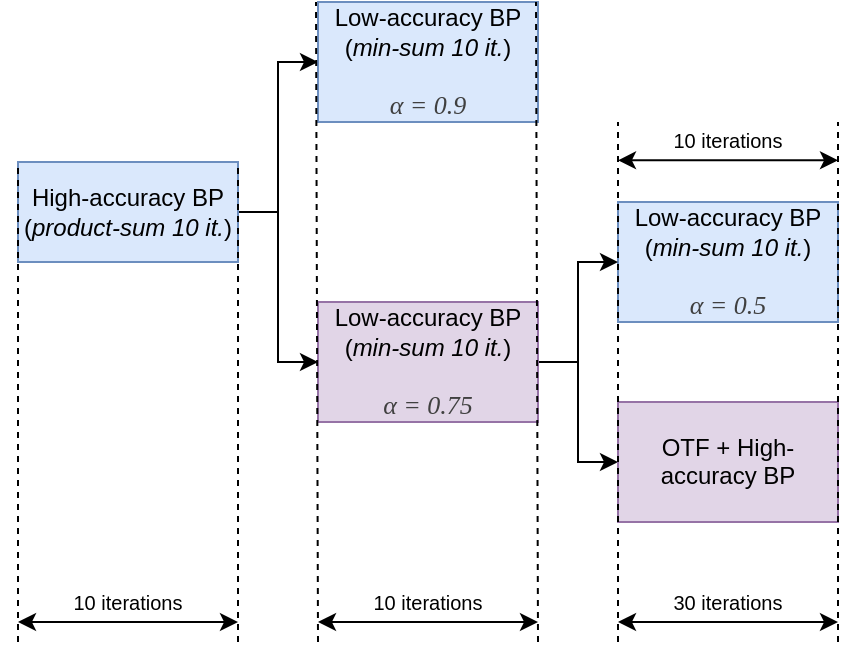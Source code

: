 <mxfile version="27.1.6">
  <diagram name="Página-1" id="lvZL3sKP5formyCljxQi">
    <mxGraphModel dx="1665" dy="777" grid="1" gridSize="10" guides="1" tooltips="1" connect="1" arrows="1" fold="1" page="1" pageScale="1" pageWidth="827" pageHeight="1169" math="0" shadow="0">
      <root>
        <mxCell id="0" />
        <mxCell id="1" parent="0" />
        <mxCell id="a2TDpx1cAcDriK_TU7PA-1" style="edgeStyle=orthogonalEdgeStyle;rounded=0;orthogonalLoop=1;jettySize=auto;html=1;entryX=0;entryY=0.5;entryDx=0;entryDy=0;" edge="1" parent="1" source="a2TDpx1cAcDriK_TU7PA-3" target="a2TDpx1cAcDriK_TU7PA-4">
          <mxGeometry relative="1" as="geometry" />
        </mxCell>
        <mxCell id="a2TDpx1cAcDriK_TU7PA-2" style="edgeStyle=orthogonalEdgeStyle;rounded=0;orthogonalLoop=1;jettySize=auto;html=1;entryX=0;entryY=0.5;entryDx=0;entryDy=0;" edge="1" parent="1" source="a2TDpx1cAcDriK_TU7PA-3" target="a2TDpx1cAcDriK_TU7PA-8">
          <mxGeometry relative="1" as="geometry" />
        </mxCell>
        <mxCell id="a2TDpx1cAcDriK_TU7PA-3" value="High-accuracy BP&lt;div&gt;(&lt;i&gt;product-sum 10 it.&lt;/i&gt;)&lt;/div&gt;" style="rounded=0;whiteSpace=wrap;html=1;fillColor=#dae8fc;strokeColor=#6c8ebf;" vertex="1" parent="1">
          <mxGeometry x="50" y="110" width="110" height="50" as="geometry" />
        </mxCell>
        <mxCell id="a2TDpx1cAcDriK_TU7PA-4" value="Low-accuracy BP&lt;div&gt;(&lt;i&gt;min-sum 10 it.&lt;/i&gt;&lt;span style=&quot;background-color: transparent; color: light-dark(rgb(0, 0, 0), rgb(255, 255, 255));&quot;&gt;)&lt;/span&gt;&lt;/div&gt;&lt;div&gt;&lt;span style=&quot;background-color: transparent; color: light-dark(rgb(0, 0, 0), rgb(255, 255, 255));&quot;&gt;&lt;br&gt;&lt;/span&gt;&lt;/div&gt;&lt;div&gt;&lt;span style=&quot;color: rgb(64, 64, 64); font-family: KaTeX_Math; font-style: italic; text-wrap-mode: nowrap;&quot;&gt;&lt;font style=&quot;font-size: 13px;&quot;&gt;α = 0.9&lt;/font&gt;&lt;/span&gt;&lt;/div&gt;" style="rounded=0;whiteSpace=wrap;html=1;fillColor=#dae8fc;strokeColor=#6c8ebf;" vertex="1" parent="1">
          <mxGeometry x="200" y="30" width="110" height="60" as="geometry" />
        </mxCell>
        <mxCell id="a2TDpx1cAcDriK_TU7PA-5" value="Low-accuracy BP&lt;div&gt;(&lt;i&gt;min-sum 10 it.&lt;/i&gt;&lt;span style=&quot;background-color: transparent; color: light-dark(rgb(0, 0, 0), rgb(255, 255, 255));&quot;&gt;)&lt;/span&gt;&lt;/div&gt;&lt;div&gt;&lt;span style=&quot;background-color: transparent; color: light-dark(rgb(0, 0, 0), rgb(255, 255, 255));&quot;&gt;&lt;br&gt;&lt;/span&gt;&lt;/div&gt;&lt;div&gt;&lt;span style=&quot;color: rgb(64, 64, 64); font-family: KaTeX_Math; font-style: italic; text-wrap-mode: nowrap;&quot;&gt;&lt;font style=&quot;font-size: 13px;&quot;&gt;α = 0.5&lt;/font&gt;&lt;/span&gt;&lt;/div&gt;" style="rounded=0;whiteSpace=wrap;html=1;fillColor=#dae8fc;strokeColor=#6c8ebf;" vertex="1" parent="1">
          <mxGeometry x="350" y="130" width="110" height="60" as="geometry" />
        </mxCell>
        <mxCell id="a2TDpx1cAcDriK_TU7PA-6" style="edgeStyle=orthogonalEdgeStyle;rounded=0;orthogonalLoop=1;jettySize=auto;html=1;exitX=1;exitY=0.5;exitDx=0;exitDy=0;entryX=0;entryY=0.5;entryDx=0;entryDy=0;" edge="1" parent="1" source="a2TDpx1cAcDriK_TU7PA-8" target="a2TDpx1cAcDriK_TU7PA-5">
          <mxGeometry relative="1" as="geometry" />
        </mxCell>
        <mxCell id="a2TDpx1cAcDriK_TU7PA-7" style="edgeStyle=orthogonalEdgeStyle;rounded=0;orthogonalLoop=1;jettySize=auto;html=1;entryX=0;entryY=0.5;entryDx=0;entryDy=0;" edge="1" parent="1" source="a2TDpx1cAcDriK_TU7PA-8" target="a2TDpx1cAcDriK_TU7PA-9">
          <mxGeometry relative="1" as="geometry" />
        </mxCell>
        <mxCell id="a2TDpx1cAcDriK_TU7PA-8" value="Low-accuracy BP&lt;div&gt;(&lt;i&gt;min-sum 10 it.&lt;/i&gt;&lt;span style=&quot;background-color: transparent; color: light-dark(rgb(0, 0, 0), rgb(255, 255, 255));&quot;&gt;)&lt;/span&gt;&lt;/div&gt;&lt;div&gt;&lt;span style=&quot;background-color: transparent; color: light-dark(rgb(0, 0, 0), rgb(255, 255, 255));&quot;&gt;&lt;br&gt;&lt;/span&gt;&lt;/div&gt;&lt;div&gt;&lt;span style=&quot;color: rgb(64, 64, 64); font-family: KaTeX_Math; font-style: italic; text-wrap-mode: nowrap;&quot;&gt;&lt;font style=&quot;font-size: 13px;&quot;&gt;α = 0.75&lt;/font&gt;&lt;/span&gt;&lt;/div&gt;" style="rounded=0;whiteSpace=wrap;html=1;fillColor=#e1d5e7;strokeColor=#9673a6;" vertex="1" parent="1">
          <mxGeometry x="200" y="180" width="110" height="60" as="geometry" />
        </mxCell>
        <mxCell id="a2TDpx1cAcDriK_TU7PA-9" value="&lt;div style=&quot;line-height: 60%;&quot;&gt;&lt;div style=&quot;line-height: 7.2px;&quot;&gt;&lt;span style=&quot;background-color: transparent; color: light-dark(rgb(0, 0, 0), rgb(255, 255, 255));&quot;&gt;OTF + High-&lt;/span&gt;&lt;/div&gt;&lt;div style=&quot;line-height: 7.2px;&quot;&gt;&lt;span style=&quot;background-color: transparent; color: light-dark(rgb(0, 0, 0), rgb(255, 255, 255));&quot;&gt;&lt;br&gt;&lt;/span&gt;&lt;/div&gt;&lt;div style=&quot;line-height: 7.2px;&quot;&gt;&lt;span style=&quot;background-color: transparent; color: light-dark(rgb(0, 0, 0), rgb(255, 255, 255));&quot;&gt;accuracy BP&lt;/span&gt;&lt;/div&gt;&lt;/div&gt;" style="rounded=0;whiteSpace=wrap;html=1;fillColor=#e1d5e7;strokeColor=#9673a6;" vertex="1" parent="1">
          <mxGeometry x="350" y="230" width="110" height="60" as="geometry" />
        </mxCell>
        <mxCell id="a2TDpx1cAcDriK_TU7PA-10" value="" style="endArrow=none;dashed=1;html=1;rounded=0;" edge="1" parent="1">
          <mxGeometry width="50" height="50" relative="1" as="geometry">
            <mxPoint x="50" y="350" as="sourcePoint" />
            <mxPoint x="50" y="110" as="targetPoint" />
          </mxGeometry>
        </mxCell>
        <mxCell id="a2TDpx1cAcDriK_TU7PA-11" value="" style="endArrow=none;dashed=1;html=1;rounded=0;" edge="1" parent="1">
          <mxGeometry width="50" height="50" relative="1" as="geometry">
            <mxPoint x="160" y="350" as="sourcePoint" />
            <mxPoint x="160" y="110" as="targetPoint" />
          </mxGeometry>
        </mxCell>
        <mxCell id="a2TDpx1cAcDriK_TU7PA-12" value="" style="endArrow=none;dashed=1;html=1;rounded=0;" edge="1" parent="1">
          <mxGeometry width="50" height="50" relative="1" as="geometry">
            <mxPoint x="200" y="350" as="sourcePoint" />
            <mxPoint x="199" y="30" as="targetPoint" />
          </mxGeometry>
        </mxCell>
        <mxCell id="a2TDpx1cAcDriK_TU7PA-13" value="" style="endArrow=none;dashed=1;html=1;rounded=0;" edge="1" parent="1">
          <mxGeometry width="50" height="50" relative="1" as="geometry">
            <mxPoint x="310" y="350" as="sourcePoint" />
            <mxPoint x="309" y="30" as="targetPoint" />
          </mxGeometry>
        </mxCell>
        <mxCell id="a2TDpx1cAcDriK_TU7PA-14" value="" style="endArrow=none;dashed=1;html=1;rounded=0;" edge="1" parent="1">
          <mxGeometry width="50" height="50" relative="1" as="geometry">
            <mxPoint x="350" y="350" as="sourcePoint" />
            <mxPoint x="350" y="90" as="targetPoint" />
          </mxGeometry>
        </mxCell>
        <mxCell id="a2TDpx1cAcDriK_TU7PA-15" value="" style="endArrow=none;dashed=1;html=1;rounded=0;" edge="1" parent="1">
          <mxGeometry width="50" height="50" relative="1" as="geometry">
            <mxPoint x="460" y="350" as="sourcePoint" />
            <mxPoint x="460" y="130" as="targetPoint" />
          </mxGeometry>
        </mxCell>
        <mxCell id="a2TDpx1cAcDriK_TU7PA-16" value="" style="endArrow=classic;startArrow=classic;html=1;rounded=0;" edge="1" parent="1">
          <mxGeometry width="50" height="50" relative="1" as="geometry">
            <mxPoint x="50" y="340" as="sourcePoint" />
            <mxPoint x="160" y="340" as="targetPoint" />
          </mxGeometry>
        </mxCell>
        <mxCell id="a2TDpx1cAcDriK_TU7PA-17" value="" style="endArrow=classic;startArrow=classic;html=1;rounded=0;" edge="1" parent="1">
          <mxGeometry width="50" height="50" relative="1" as="geometry">
            <mxPoint x="200" y="340" as="sourcePoint" />
            <mxPoint x="310" y="340" as="targetPoint" />
          </mxGeometry>
        </mxCell>
        <mxCell id="a2TDpx1cAcDriK_TU7PA-18" value="" style="endArrow=classic;startArrow=classic;html=1;rounded=0;" edge="1" parent="1">
          <mxGeometry width="50" height="50" relative="1" as="geometry">
            <mxPoint x="350" y="109.17" as="sourcePoint" />
            <mxPoint x="460" y="109.17" as="targetPoint" />
          </mxGeometry>
        </mxCell>
        <mxCell id="a2TDpx1cAcDriK_TU7PA-19" value="" style="endArrow=none;dashed=1;html=1;rounded=0;" edge="1" parent="1">
          <mxGeometry width="50" height="50" relative="1" as="geometry">
            <mxPoint x="460" y="350" as="sourcePoint" />
            <mxPoint x="460" y="90" as="targetPoint" />
          </mxGeometry>
        </mxCell>
        <mxCell id="a2TDpx1cAcDriK_TU7PA-20" value="&lt;font style=&quot;font-size: 10px;&quot;&gt;10 iterations&lt;/font&gt;" style="text;html=1;align=center;verticalAlign=middle;whiteSpace=wrap;rounded=0;" vertex="1" parent="1">
          <mxGeometry x="60" y="320" width="90" height="20" as="geometry" />
        </mxCell>
        <mxCell id="a2TDpx1cAcDriK_TU7PA-21" value="&lt;font style=&quot;font-size: 10px;&quot;&gt;10 iterations&lt;/font&gt;" style="text;html=1;align=center;verticalAlign=middle;whiteSpace=wrap;rounded=0;" vertex="1" parent="1">
          <mxGeometry x="210" y="320" width="90" height="20" as="geometry" />
        </mxCell>
        <mxCell id="a2TDpx1cAcDriK_TU7PA-22" value="&lt;font style=&quot;font-size: 10px;&quot;&gt;10 iterations&lt;/font&gt;" style="text;html=1;align=center;verticalAlign=middle;whiteSpace=wrap;rounded=0;" vertex="1" parent="1">
          <mxGeometry x="360" y="89.17" width="90" height="20" as="geometry" />
        </mxCell>
        <mxCell id="a2TDpx1cAcDriK_TU7PA-23" value="" style="endArrow=classic;startArrow=classic;html=1;rounded=0;" edge="1" parent="1">
          <mxGeometry width="50" height="50" relative="1" as="geometry">
            <mxPoint x="350" y="340" as="sourcePoint" />
            <mxPoint x="460" y="340" as="targetPoint" />
          </mxGeometry>
        </mxCell>
        <mxCell id="a2TDpx1cAcDriK_TU7PA-24" value="&lt;font style=&quot;font-size: 10px;&quot;&gt;30 iterations&lt;/font&gt;" style="text;html=1;align=center;verticalAlign=middle;whiteSpace=wrap;rounded=0;" vertex="1" parent="1">
          <mxGeometry x="360" y="320" width="90" height="20" as="geometry" />
        </mxCell>
      </root>
    </mxGraphModel>
  </diagram>
</mxfile>
